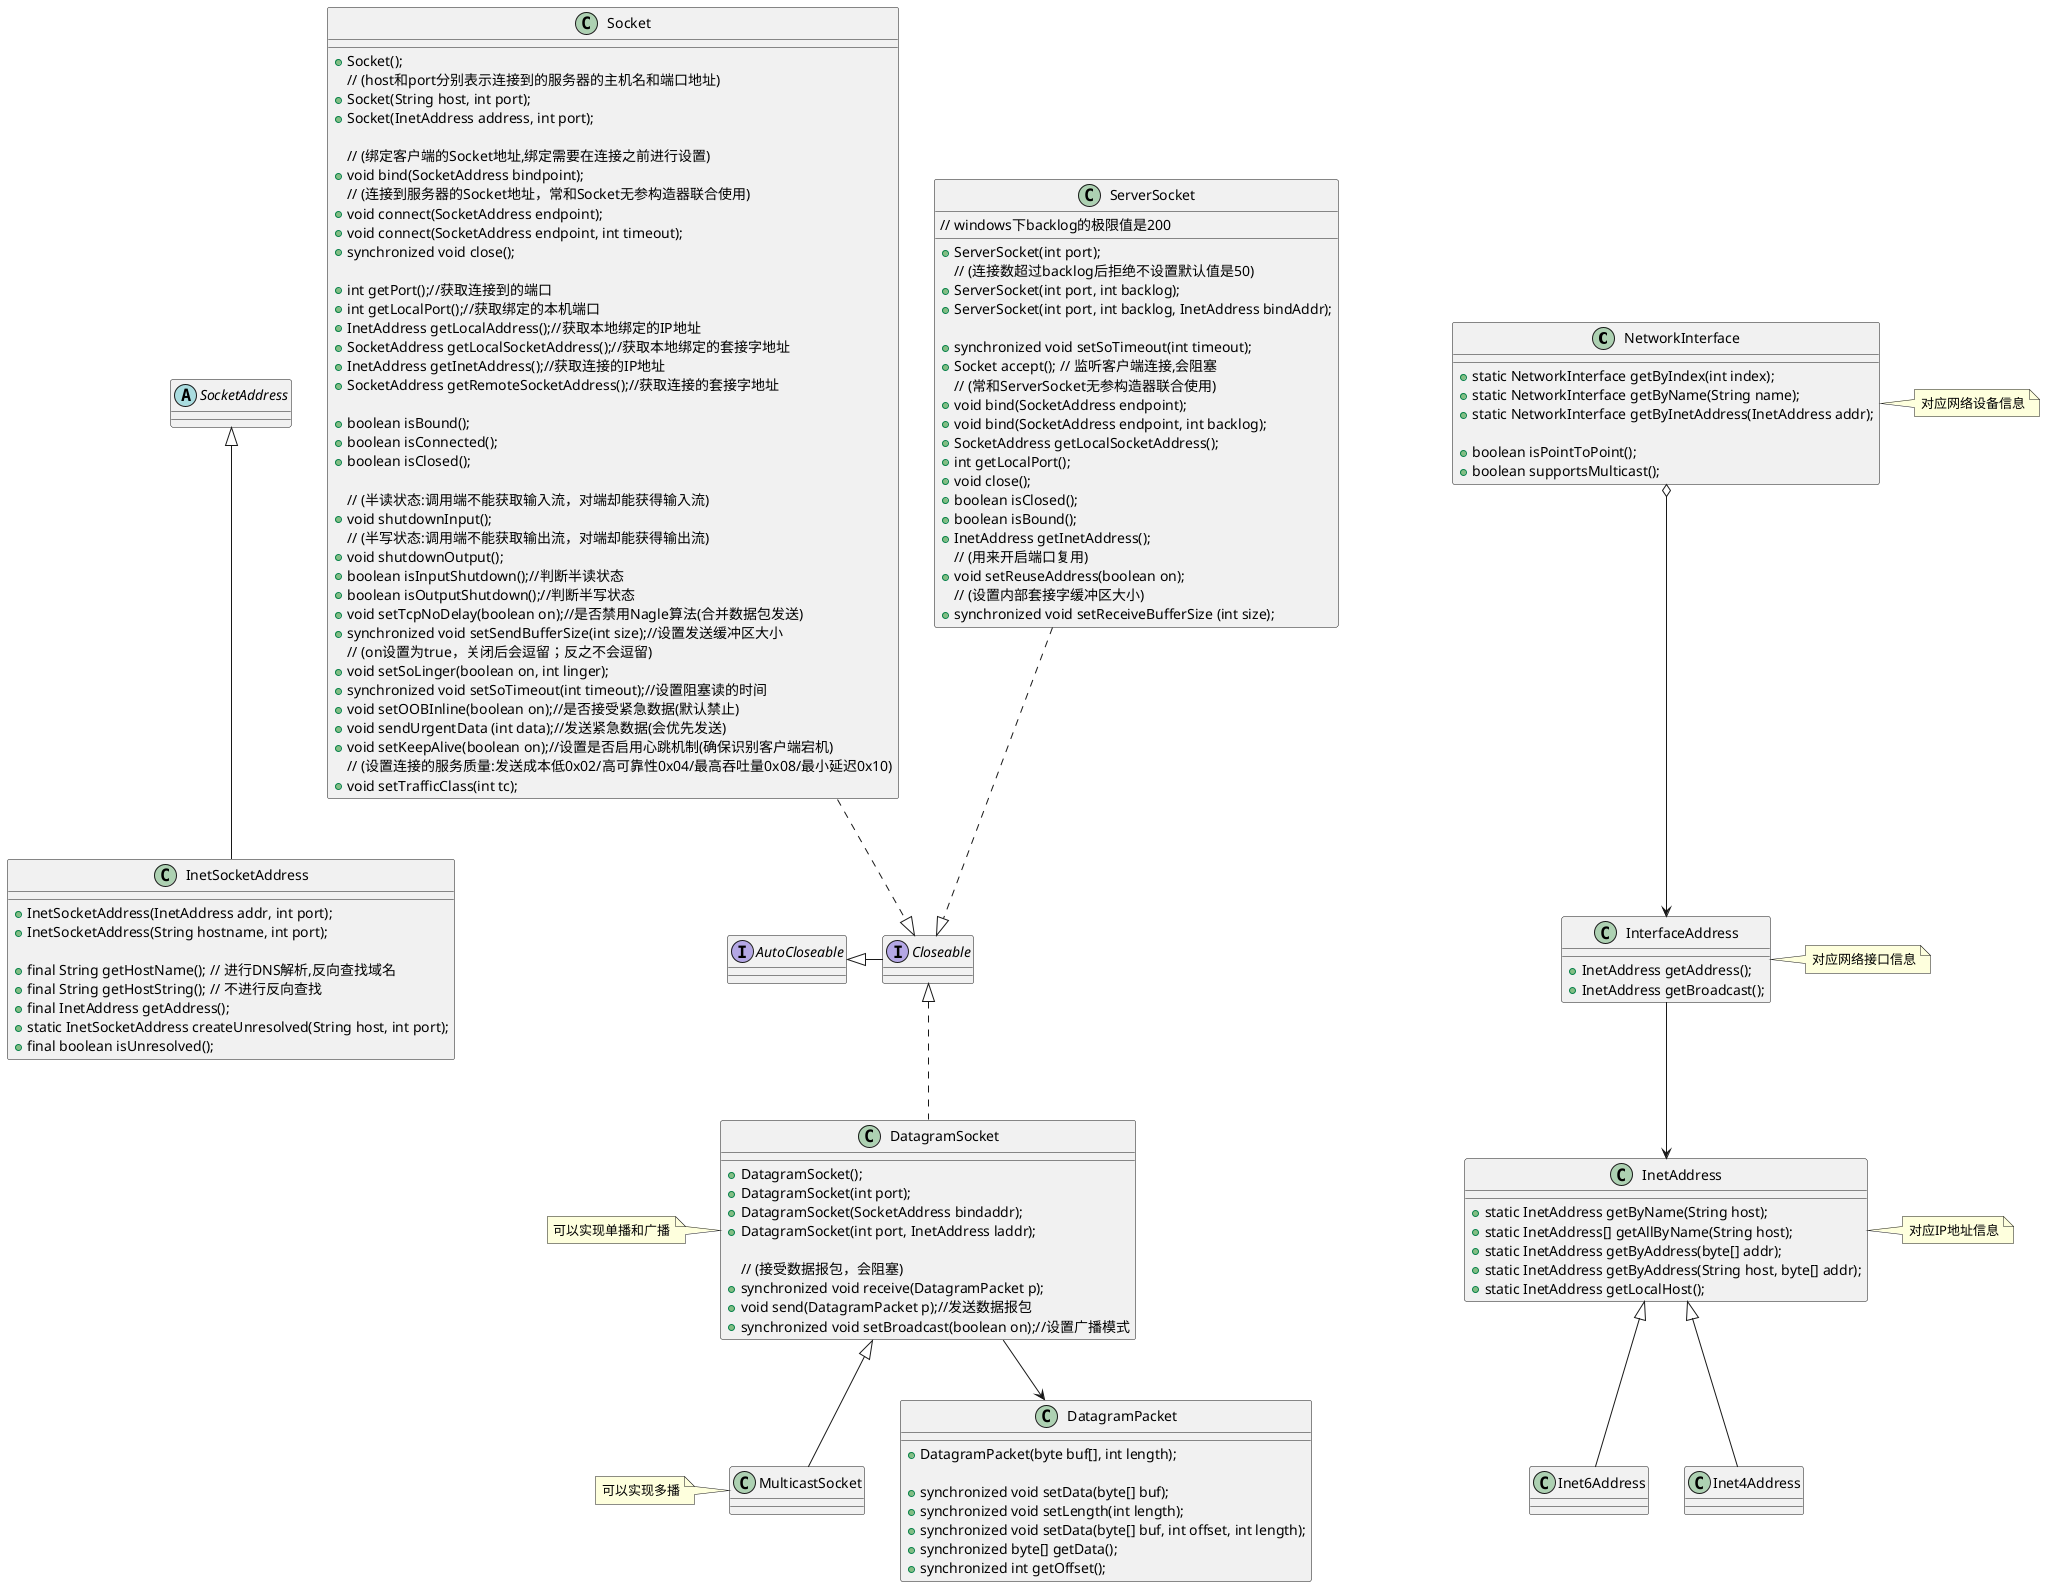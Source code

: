 @startuml
/'获取网络设备信息'/
class NetworkInterface{
  + static NetworkInterface getByIndex(int index);
  + static NetworkInterface getByName(String name);
  + static NetworkInterface getByInetAddress(InetAddress addr);

  + boolean isPointToPoint();
  + boolean supportsMulticast();
}
note right of NetworkInterface: 对应网络设备信息
class InetAddress{
  + static InetAddress getByName(String host);
  + static InetAddress[] getAllByName(String host);
  + static InetAddress getByAddress(byte[] addr);
  + static InetAddress getByAddress(String host, byte[] addr);
  + static InetAddress getLocalHost();
}
note right of InetAddress: 对应IP地址信息
class Inet6Address
class Inet4Address
Inet6Address -up-|> InetAddress
Inet4Address -up-|> InetAddress
class InterfaceAddress{
  + InetAddress getAddress();
  + InetAddress getBroadcast();
}
note right of InterfaceAddress: 对应网络接口信息
NetworkInterface o-down->InterfaceAddress
InterfaceAddress -down->InetAddress

/'Socket套接字'/
interface AutoCloseable
interface Closeable
Closeable -left-|> AutoCloseable
class Socket{
  + Socket();
  // (host和port分别表示连接到的服务器的主机名和端口地址)
  + Socket(String host, int port);
  + Socket(InetAddress address, int port);

  // (绑定客户端的Socket地址,绑定需要在连接之前进行设置)
  + void bind(SocketAddress bindpoint);
  // (连接到服务器的Socket地址，常和Socket无参构造器联合使用)
  + void connect(SocketAddress endpoint);
  + void connect(SocketAddress endpoint, int timeout);
  + synchronized void close();

  + int getPort();//获取连接到的端口
  + int getLocalPort();//获取绑定的本机端口
  + InetAddress getLocalAddress();//获取本地绑定的IP地址
  + SocketAddress getLocalSocketAddress();//获取本地绑定的套接字地址
  + InetAddress getInetAddress();//获取连接的IP地址
  + SocketAddress getRemoteSocketAddress();//获取连接的套接字地址

  + boolean isBound();
  + boolean isConnected();
  + boolean isClosed();

  // (半读状态:调用端不能获取输入流，对端却能获得输入流)
  + void shutdownInput();
  // (半写状态:调用端不能获取输出流，对端却能获得输出流)
  + void shutdownOutput();
  + boolean isInputShutdown();//判断半读状态
  + boolean isOutputShutdown();//判断半写状态
  + void setTcpNoDelay(boolean on);//是否禁用Nagle算法(合并数据包发送)
  + synchronized void setSendBufferSize(int size);//设置发送缓冲区大小
  // (on设置为true，关闭后会逗留；反之不会逗留)
  + void setSoLinger(boolean on, int linger);
  + synchronized void setSoTimeout(int timeout);//设置阻塞读的时间
  + void setOOBInline(boolean on);//是否接受紧急数据(默认禁止)
  + void sendUrgentData (int data);//发送紧急数据(会优先发送)
  + void setKeepAlive(boolean on);//设置是否启用心跳机制(确保识别客户端宕机)
  // (设置连接的服务质量:发送成本低0x02/高可靠性0x04/最高吞吐量0x08/最小延迟0x10)
  + void setTrafficClass(int tc);

}
class ServerSocket{
  + ServerSocket(int port);
  // (连接数超过backlog后拒绝不设置默认值是50)
  + ServerSocket(int port, int backlog);
  + ServerSocket(int port, int backlog, InetAddress bindAddr);

  + synchronized void setSoTimeout(int timeout);
  + Socket accept(); // 监听客户端连接,会阻塞
  // (常和ServerSocket无参构造器联合使用)
  + void bind(SocketAddress endpoint);
  // windows下backlog的极限值是200
  + void bind(SocketAddress endpoint, int backlog);
  + SocketAddress getLocalSocketAddress();
  + int getLocalPort();
  + void close();
  + boolean isClosed();
  + boolean isBound();
  + InetAddress getInetAddress();
  // (用来开启端口复用)
  + void setReuseAddress(boolean on);
  // (设置内部套接字缓冲区大小)
  + synchronized void setReceiveBufferSize (int size);

}
class DatagramSocket{
  + DatagramSocket();
  + DatagramSocket(int port);
  + DatagramSocket(SocketAddress bindaddr);
  + DatagramSocket(int port, InetAddress laddr);

  // (接受数据报包，会阻塞)
  + synchronized void receive(DatagramPacket p);
  + void send(DatagramPacket p);//发送数据报包
  + synchronized void setBroadcast(boolean on);//设置广播模式
}
class DatagramPacket{
  + DatagramPacket(byte buf[], int length);

  + synchronized void setData(byte[] buf);
  + synchronized void setLength(int length);
  + synchronized void setData(byte[] buf, int offset, int length);
  + synchronized byte[] getData();
  + synchronized int getOffset();
}
DatagramSocket --> DatagramPacket
Socket ..|> Closeable
ServerSocket ..|> Closeable
DatagramSocket .up.|> Closeable
class MulticastSocket
MulticastSocket -up-|>DatagramSocket
note left of DatagramSocket: 可以实现单播和广播
note left of MulticastSocket: 可以实现多播
abstract class SocketAddress
class InetSocketAddress{
  + InetSocketAddress(InetAddress addr, int port);
  + InetSocketAddress(String hostname, int port);

  + final String getHostName(); // 进行DNS解析,反向查找域名
  + final String getHostString(); // 不进行反向查找
  + final InetAddress getAddress();
  + static InetSocketAddress createUnresolved(String host, int port);
  + final boolean isUnresolved();
}
InetSocketAddress -up-|> SocketAddress

@enduml
